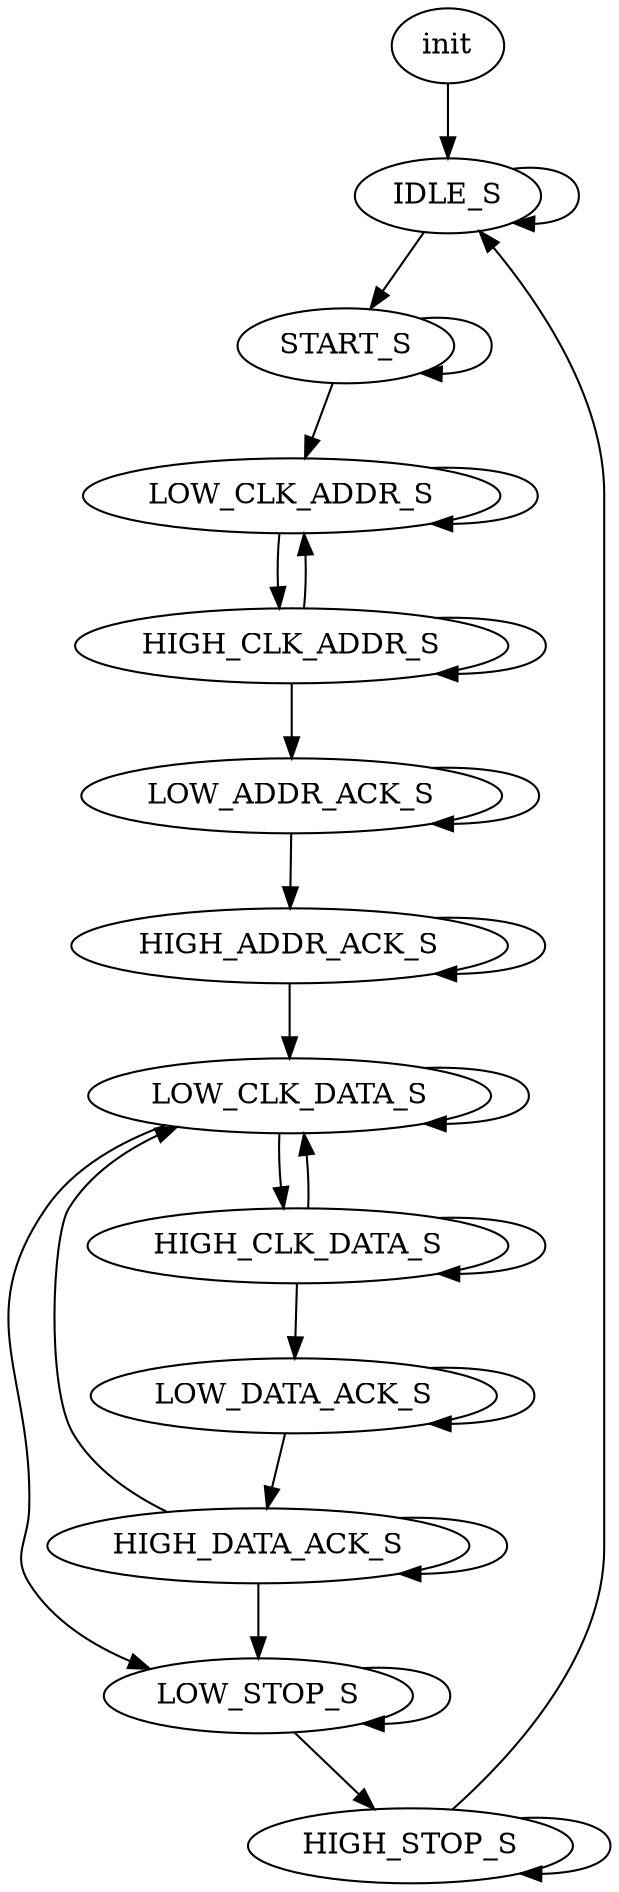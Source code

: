 strict digraph i2c_controller {  
init->IDLE_S;
HIGH_ADDR_ACK_S->HIGH_ADDR_ACK_S;
HIGH_ADDR_ACK_S->HIGH_ADDR_ACK_S;
HIGH_ADDR_ACK_S->LOW_CLK_DATA_S;
HIGH_CLK_ADDR_S->HIGH_CLK_ADDR_S;
HIGH_CLK_ADDR_S->LOW_ADDR_ACK_S;
HIGH_CLK_ADDR_S->LOW_CLK_ADDR_S;
HIGH_CLK_DATA_S->HIGH_CLK_DATA_S;
HIGH_CLK_DATA_S->HIGH_CLK_DATA_S;
HIGH_CLK_DATA_S->LOW_CLK_DATA_S;
HIGH_CLK_DATA_S->LOW_DATA_ACK_S;
HIGH_DATA_ACK_S->HIGH_DATA_ACK_S;
HIGH_DATA_ACK_S->HIGH_DATA_ACK_S;
HIGH_DATA_ACK_S->LOW_CLK_DATA_S;
HIGH_DATA_ACK_S->LOW_STOP_S;
HIGH_STOP_S->HIGH_STOP_S;
HIGH_STOP_S->IDLE_S;
IDLE_S->IDLE_S;
IDLE_S->START_S;
LOW_ADDR_ACK_S->HIGH_ADDR_ACK_S;
LOW_ADDR_ACK_S->LOW_ADDR_ACK_S;
LOW_CLK_ADDR_S->HIGH_CLK_ADDR_S;
LOW_CLK_ADDR_S->LOW_CLK_ADDR_S;
LOW_CLK_ADDR_S->LOW_CLK_ADDR_S;
LOW_CLK_DATA_S->HIGH_CLK_DATA_S;
LOW_CLK_DATA_S->LOW_CLK_DATA_S;
LOW_CLK_DATA_S->LOW_CLK_DATA_S;
LOW_CLK_DATA_S->LOW_STOP_S;
LOW_DATA_ACK_S->HIGH_DATA_ACK_S;
LOW_DATA_ACK_S->LOW_DATA_ACK_S;
LOW_DATA_ACK_S->LOW_DATA_ACK_S;
LOW_DATA_ACK_S->LOW_DATA_ACK_S;
LOW_STOP_S->HIGH_STOP_S;
LOW_STOP_S->LOW_STOP_S;
LOW_STOP_S->LOW_STOP_S;
START_S->LOW_CLK_ADDR_S;
START_S->START_S;
init [ label ="init"];
IDLE_S[ label ="IDLE_S"];
START_S[ label ="START_S"];
LOW_CLK_ADDR_S[ label ="LOW_CLK_ADDR_S"];
HIGH_CLK_ADDR_S[ label ="HIGH_CLK_ADDR_S"];
LOW_ADDR_ACK_S[ label ="LOW_ADDR_ACK_S"];
HIGH_ADDR_ACK_S[ label ="HIGH_ADDR_ACK_S"];
LOW_CLK_DATA_S[ label ="LOW_CLK_DATA_S"];
HIGH_CLK_DATA_S[ label ="HIGH_CLK_DATA_S"];
LOW_DATA_ACK_S[ label ="LOW_DATA_ACK_S"];
HIGH_DATA_ACK_S[ label ="HIGH_DATA_ACK_S"];
LOW_STOP_S[ label ="LOW_STOP_S"];
HIGH_STOP_S[ label ="HIGH_STOP_S"];
}
